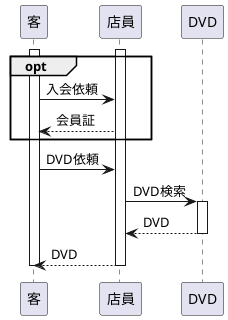 @startuml

activate 客

activate 店員

opt
  客 -> 店員 : 入会依頼
  店員 --> 客 : 会員証
end

客 -> 店員 : DVD依頼
店員 -> DVD : DVD検索

activate DVD
DVD --> 店員 : DVD
deactivate DVD

店員 --> 客 : DVD
deactivate 店員

deactivate 客

@enduml
